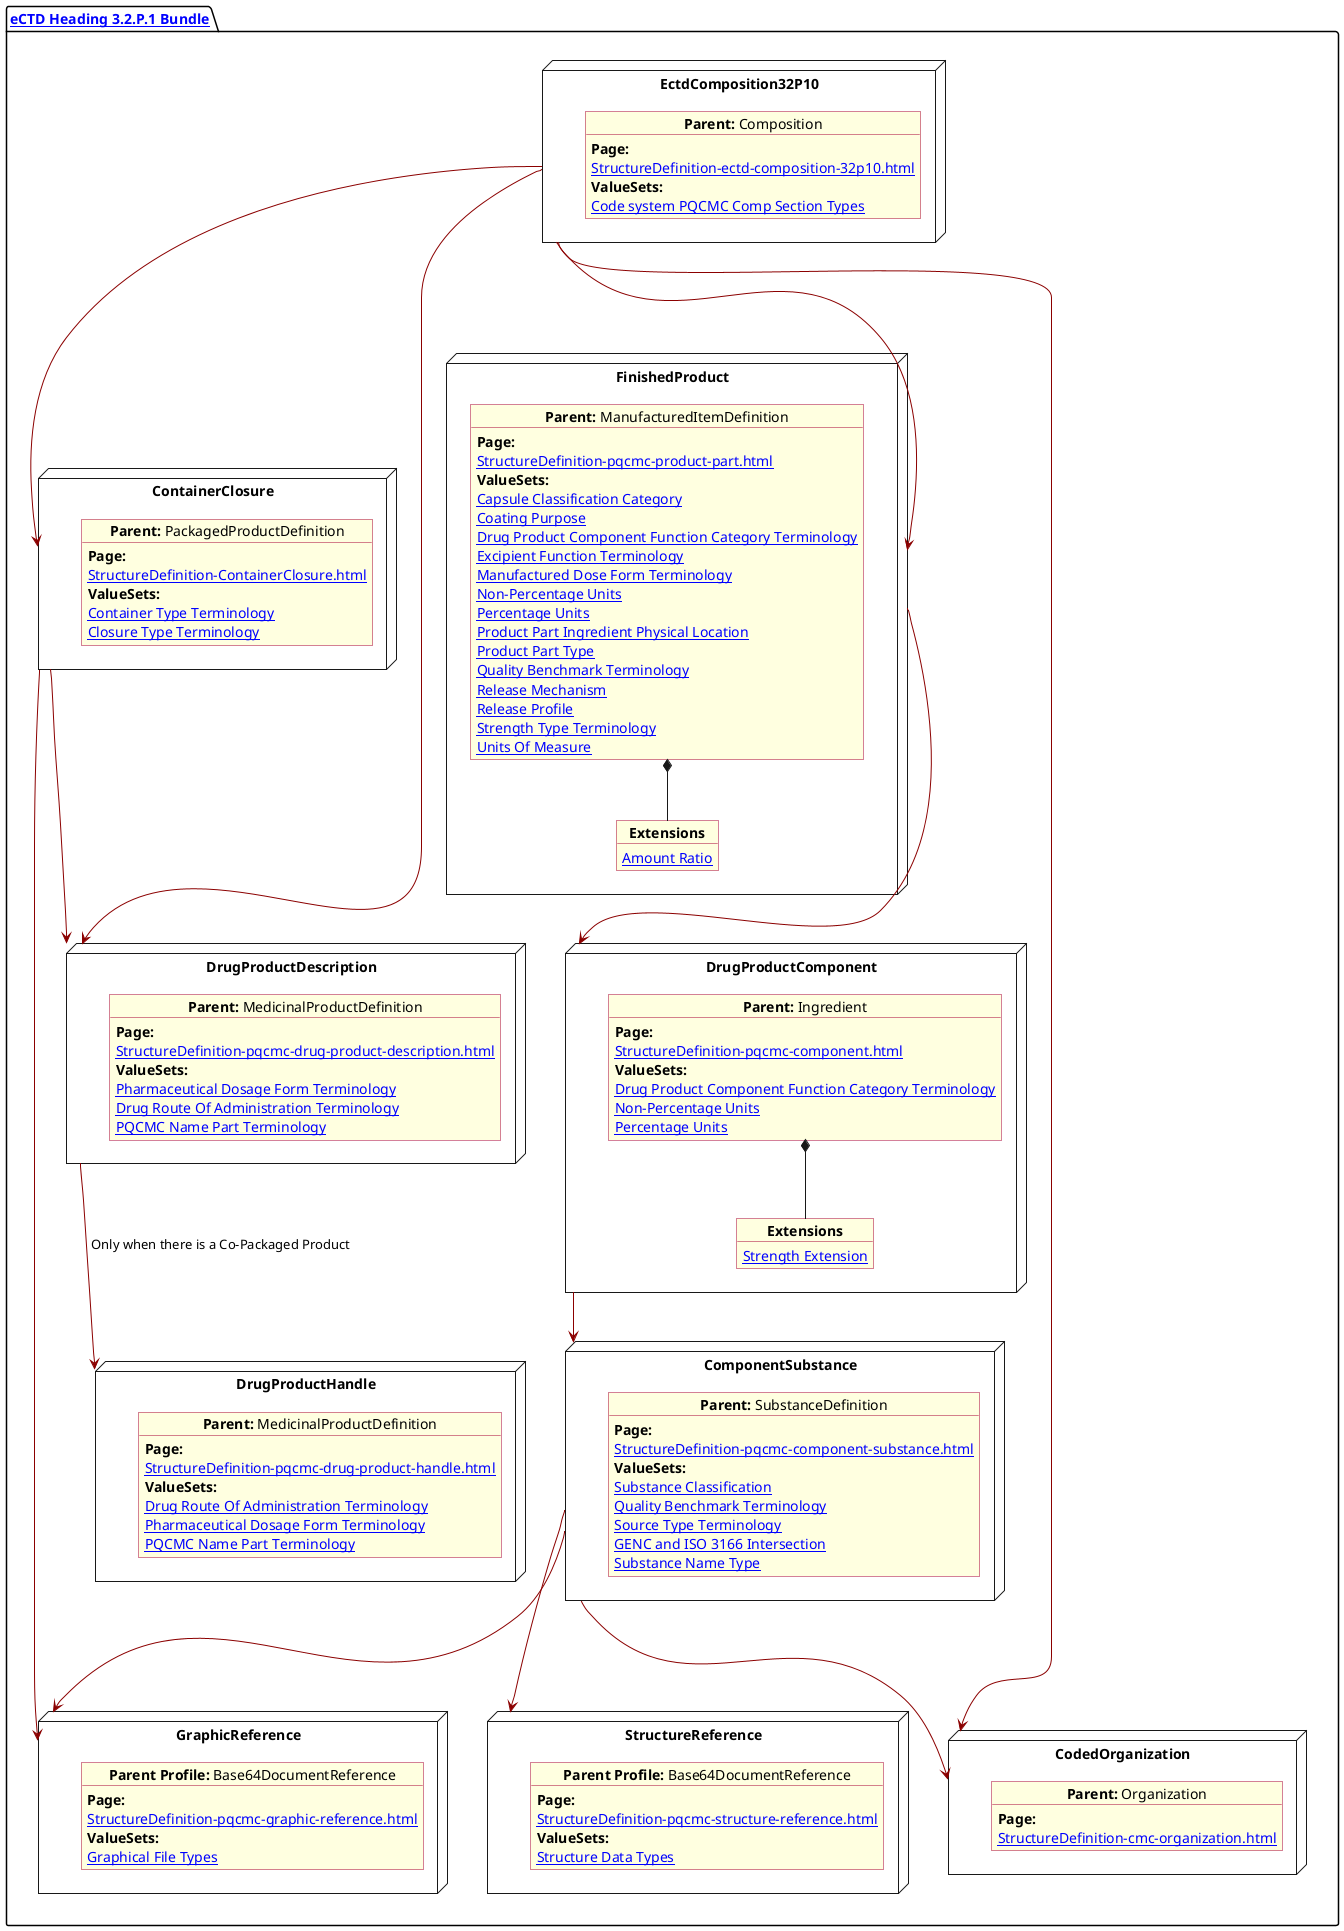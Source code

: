 @startuml ProdDesComp
allowmixing
'Mixed model of use case and object
skinparam svgDimensionStyle false
skinparam ObjectBackgroundColor LightYellow
skinparam ObjectBorderColor #A80036
skinparam activityDiamondBorderColor #A80036
skinparam activityDiamondBackgroundColor lawnGreen
skinparam ClassBorderThickness 4

package "[[StructureDefinition-cmc-ectd-document-32p10.html eCTD Heading 3.2.P.1 Bundle]]" as NODES {
  node "ContainerClosure" as N21 {

    object "**Parent:** PackagedProductDefinition" as obj22 {
      **Page:**
      [[StructureDefinition-ContainerClosure.html]]
      **ValueSets:**
      [[ValueSet-pqcmc-container-type-terminology.html Container Type Terminology]]
      [[ValueSet-pqcmc-closure-type-terminology.html Closure Type Terminology]]
    }
  }

  node "DrugProductDescription" as N2 {

    object "**Parent:** MedicinalProductDefinition" as obj2 {
      **Page:**
      [[StructureDefinition-pqcmc-drug-product-description.html]]
      **ValueSets:**
      [[ValueSet-spl-pharmaceutical-dosage-form-terminology.html Pharmaceutical Dosage Form Terminology]]
      [[ValueSet-spl-drug-route-of-administration-terminology.html Drug Route Of Administration Terminology]]
      [[ValueSet-pqcmc-name-part-terminology.html PQCMC Name Part Terminology]]
    }
  }

  node "DrugProductHandle" as N2handle {

    object "**Parent:** MedicinalProductDefinition" as objcross {
      **Page:**
      [[StructureDefinition-pqcmc-drug-product-handle.html]]
      **ValueSets:**
      [[ValueSet-spl-drug-route-of-administration-terminology.html Drug Route Of Administration Terminology]]
      [[ValueSet-spl-pharmaceutical-dosage-form-terminology.html Pharmaceutical Dosage Form Terminology]]
      [[ValueSet-pqcmc-name-part-terminology.html PQCMC Name Part Terminology]]
    }
  }

  node "FinishedProduct"as MID {
    object "**Parent:** ManufacturedItemDefinition" as objMID {

      **Page:**
      [[StructureDefinition-pqcmc-product-part.html]]
      **ValueSets:**
      [[ValueSet-capsule-classification-category.html Capsule Classification Category]]
      [[ValueSet-pqcmc-coating-purpose.html Coating Purpose]]
      [[ValueSet-pqcmc-drug-product-component-function-category-terminology.html Drug Product Component Function Category Terminology]]
      [[ValueSet-pqcmc-excipient-function-terminology.html Excipient Function Terminology]]
      [[ValueSet-pqcmc-manufactured-dose-form-terminology.html Manufactured Dose Form Terminology]]
      [[ValueSet-pqcmc-non-percentage-units.html Non-Percentage Units]]
      [[ValueSet-pqcmc-percentage-units.html Percentage Units]]
      [[ValueSet-pqcmc-product-part-ingredient-physical-location.html Product Part Ingredient Physical Location]]
      [[ValueSet-pqcmc-product-part-type.html Product Part Type]]
      [[ValueSet-pqcmc-quality-benchmark-terminology.html Quality Benchmark Terminology]]
      [[ValueSet-pqcmc-release-mechanism.html Release Mechanism]]
      [[ValueSet-pqcmc-release-profile.html Release Profile]]
      [[ValueSet-pqcmc-strength-type-terminology.html Strength Type Terminology]]
      [[ValueSet-pqcmc-units-of-measure.html Units Of Measure]]
    }
    object "**Extensions**" as objMIDExs {
      [[StructureDefinition-pq-amount-ratio.html Amount Ratio]]
    }
    objMID *-- objMIDExs
  }
  node "DrugProductComponent" as NN {

    object "**Parent:** Ingredient" as obj3 {
      **Page:**
      [[StructureDefinition-pqcmc-component.html]]
      **ValueSets:**
      [[ValueSet-pqcmc-drug-product-component-function-category-terminology.html Drug Product Component Function Category Terminology]]
      [[ValueSet-pqcmc-org-identifier-type-terminology.html Non-Percentage Units]]
      [[ValueSet-pqcmc-percentage-units.html Percentage Units]]
    }
    object "**Extensions**" as objExs {
      [[StructureDefinition-strength-extension.html Strength Extension]]
    }
    obj3 *-- objExs
  }

  node "ComponentSubstance" as NCS {

    object "**Parent:** SubstanceDefinition" as objSubDef {
      **Page:**
      [[StructureDefinition-pqcmc-component-substance.html]]
      **ValueSets:**
      [[ValueSet-substance-classification.html Substance Classification]]
      [[ValueSet-pqcmc-quality-benchmark-terminology.html Quality Benchmark Terminology]]
      [[ValueSet-pqcmc-source-type-terminology.html Source Type Terminology]]
      [[ValueSet-pqcmc-genc-and-iso-intersect.html GENC and ISO 3166 Intersection]]
      [[ValueSet-pqcmc-substance-name-type.html Substance Name Type]]
    }
  }

    node "GraphicReference" as NB64 {

    object "**Parent Profile:** Base64DocumentReference"  as obj64 {
      **Page:**
      [[StructureDefinition-pqcmc-graphic-reference.html]]
      **ValueSets:**
      [[ValueSet-pqcmc-graphical-file-types.html Graphical File Types]]
    }
  }

  node "StructureReference" as NBstruc {

    object "**Parent Profile:** Base64DocumentReference"  as objb64 {
      **Page:**
      [[StructureDefinition-pqcmc-structure-reference.html]]
      **ValueSets:**
      [[ValueSet-pqcmc-structure-data-types.html Structure Data Types]]
    }
  }
  node "CodedOrganization" as NSO {

    object "**Parent:** Organization" as objAu {
      **Page:**
      [[StructureDefinition-cmc-organization.html]]
      
    }
  }

  node "EctdComposition32P10" as N1 {

    object "**Parent:** Composition" as obj1 {
      **Page:**
      [[StructureDefinition-ectd-composition-32p10.html]]
      **ValueSets:**
      [[ValueSet-cmc-comp-section-types-vs.html Code system PQCMC Comp Section Types]]
    }

  }

  N1 -[#darkred]--> N2
  N1 -[#darkred]--> MID
  N1 -[#darkred]--> NSO
  N1 -[#darkred]--> N21
  N2 -[#darkred]--> N2handle : Only when there is a Co-Packaged Product
  N21 -[#darkred]--> NB64
  N21 -[#darkred]--> N2
  MID -[#darkred]--> NN
  NCS -[#darkred]--> NSO
  NN -[#darkred]--> NCS
  NCS -[#darkred]--> NB64
  NCS -[#darkred]--> NBstruc
}
@enduml